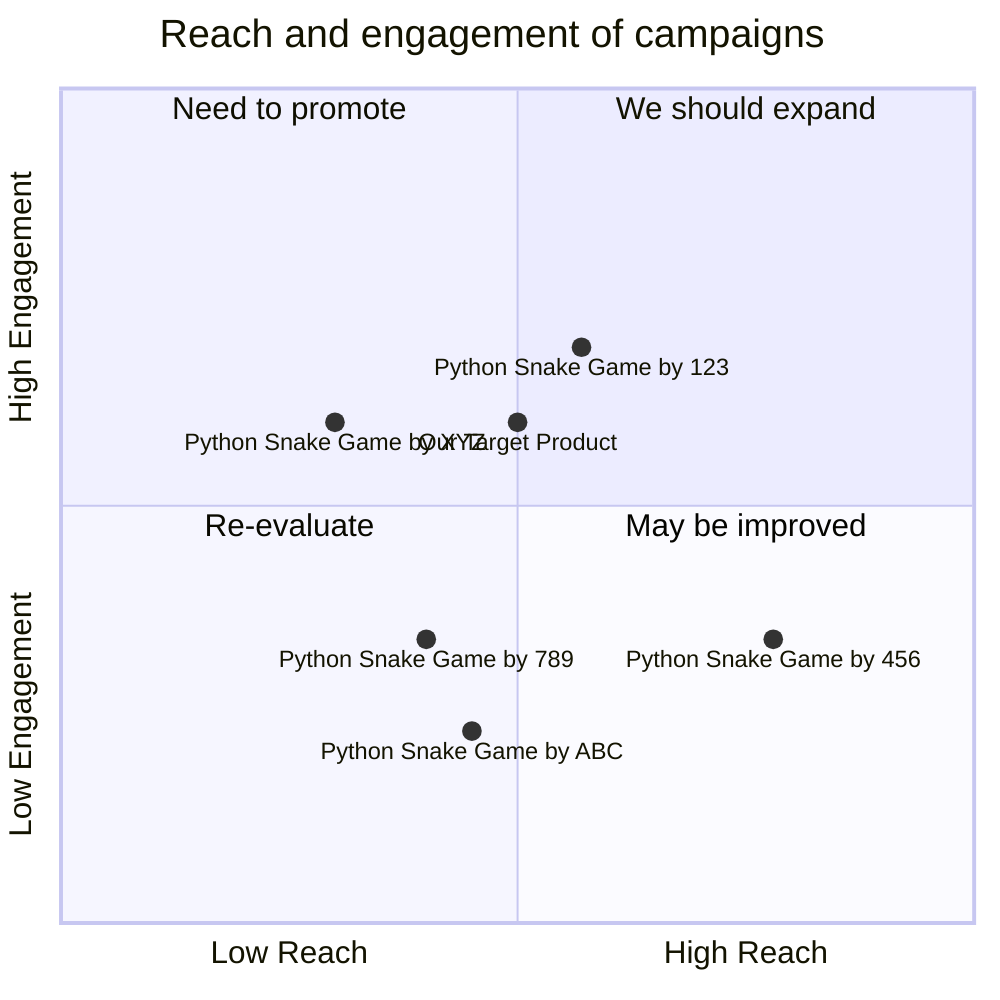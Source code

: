 quadrantChart
    title Reach and engagement of campaigns
    x-axis Low Reach --> High Reach
    y-axis Low Engagement --> High Engagement
    quadrant-1 We should expand
    quadrant-2 Need to promote
    quadrant-3 Re-evaluate
    quadrant-4 May be improved
    "Python Snake Game by XYZ": [0.3, 0.6]
    "Python Snake Game by ABC": [0.45, 0.23]
    "Python Snake Game by 123": [0.57, 0.69]
    "Python Snake Game by 456": [0.78, 0.34]
    "Python Snake Game by 789": [0.40, 0.34]
    "Our Target Product": [0.5, 0.6]